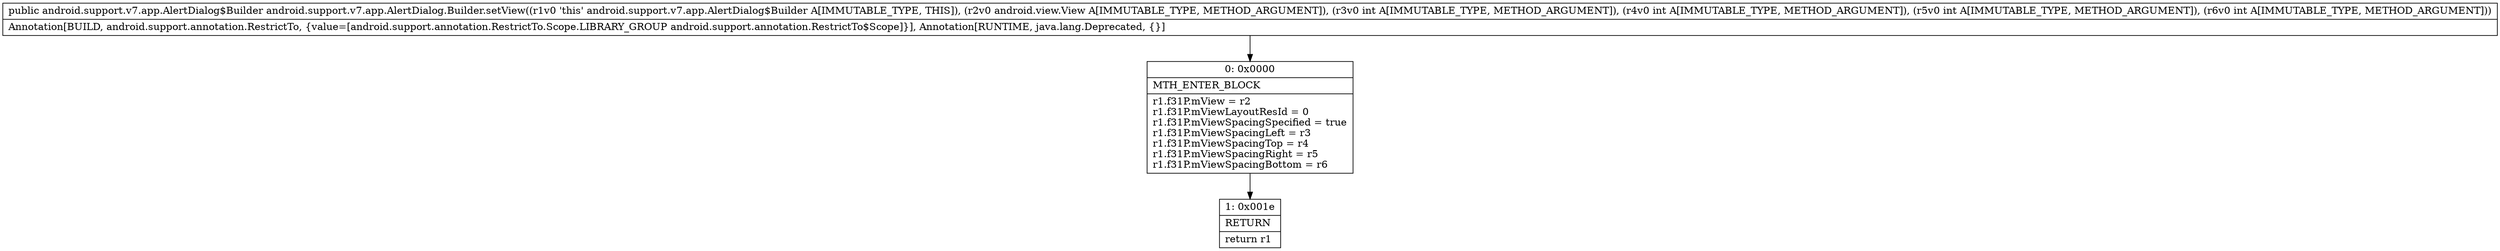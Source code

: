 digraph "CFG forandroid.support.v7.app.AlertDialog.Builder.setView(Landroid\/view\/View;IIII)Landroid\/support\/v7\/app\/AlertDialog$Builder;" {
Node_0 [shape=record,label="{0\:\ 0x0000|MTH_ENTER_BLOCK\l|r1.f31P.mView = r2\lr1.f31P.mViewLayoutResId = 0\lr1.f31P.mViewSpacingSpecified = true\lr1.f31P.mViewSpacingLeft = r3\lr1.f31P.mViewSpacingTop = r4\lr1.f31P.mViewSpacingRight = r5\lr1.f31P.mViewSpacingBottom = r6\l}"];
Node_1 [shape=record,label="{1\:\ 0x001e|RETURN\l|return r1\l}"];
MethodNode[shape=record,label="{public android.support.v7.app.AlertDialog$Builder android.support.v7.app.AlertDialog.Builder.setView((r1v0 'this' android.support.v7.app.AlertDialog$Builder A[IMMUTABLE_TYPE, THIS]), (r2v0 android.view.View A[IMMUTABLE_TYPE, METHOD_ARGUMENT]), (r3v0 int A[IMMUTABLE_TYPE, METHOD_ARGUMENT]), (r4v0 int A[IMMUTABLE_TYPE, METHOD_ARGUMENT]), (r5v0 int A[IMMUTABLE_TYPE, METHOD_ARGUMENT]), (r6v0 int A[IMMUTABLE_TYPE, METHOD_ARGUMENT]))  | Annotation[BUILD, android.support.annotation.RestrictTo, \{value=[android.support.annotation.RestrictTo.Scope.LIBRARY_GROUP android.support.annotation.RestrictTo$Scope]\}], Annotation[RUNTIME, java.lang.Deprecated, \{\}]\l}"];
MethodNode -> Node_0;
Node_0 -> Node_1;
}

